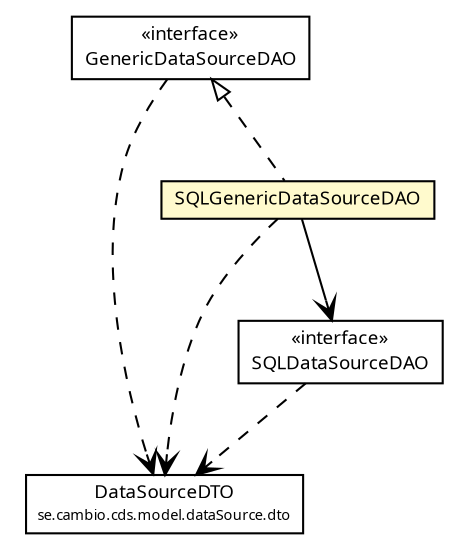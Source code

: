 #!/usr/local/bin/dot
#
# Class diagram 
# Generated by UMLGraph version R5_6 (http://www.umlgraph.org/)
#

digraph G {
	edge [fontname="Trebuchet MS",fontsize=10,labelfontname="Trebuchet MS",labelfontsize=10];
	node [fontname="Trebuchet MS",fontsize=10,shape=plaintext];
	nodesep=0.25;
	ranksep=0.5;
	// se.cambio.cds.model.dataSource.dto.DataSourceDTO
	c305370 [label=<<table title="se.cambio.cds.model.dataSource.dto.DataSourceDTO" border="0" cellborder="1" cellspacing="0" cellpadding="2" port="p" href="../dto/DataSourceDTO.html">
		<tr><td><table border="0" cellspacing="0" cellpadding="1">
<tr><td align="center" balign="center"><font face="Trebuchet MS"> DataSourceDTO </font></td></tr>
<tr><td align="center" balign="center"><font face="Trebuchet MS" point-size="7.0"> se.cambio.cds.model.dataSource.dto </font></td></tr>
		</table></td></tr>
		</table>>, URL="../dto/DataSourceDTO.html", fontname="Trebuchet MS", fontcolor="black", fontsize=9.0];
	// se.cambio.cds.model.dataSource.dao.SQLGenericDataSourceDAO
	c305429 [label=<<table title="se.cambio.cds.model.dataSource.dao.SQLGenericDataSourceDAO" border="0" cellborder="1" cellspacing="0" cellpadding="2" port="p" bgcolor="lemonChiffon" href="./SQLGenericDataSourceDAO.html">
		<tr><td><table border="0" cellspacing="0" cellpadding="1">
<tr><td align="center" balign="center"><font face="Trebuchet MS"> SQLGenericDataSourceDAO </font></td></tr>
		</table></td></tr>
		</table>>, URL="./SQLGenericDataSourceDAO.html", fontname="Trebuchet MS", fontcolor="black", fontsize=9.0];
	// se.cambio.cds.model.dataSource.dao.SQLDataSourceDAO
	c305431 [label=<<table title="se.cambio.cds.model.dataSource.dao.SQLDataSourceDAO" border="0" cellborder="1" cellspacing="0" cellpadding="2" port="p" href="./SQLDataSourceDAO.html">
		<tr><td><table border="0" cellspacing="0" cellpadding="1">
<tr><td align="center" balign="center"> &#171;interface&#187; </td></tr>
<tr><td align="center" balign="center"><font face="Trebuchet MS"> SQLDataSourceDAO </font></td></tr>
		</table></td></tr>
		</table>>, URL="./SQLDataSourceDAO.html", fontname="Trebuchet MS", fontcolor="black", fontsize=9.0];
	// se.cambio.cds.model.dataSource.dao.GenericDataSourceDAO
	c305433 [label=<<table title="se.cambio.cds.model.dataSource.dao.GenericDataSourceDAO" border="0" cellborder="1" cellspacing="0" cellpadding="2" port="p" href="./GenericDataSourceDAO.html">
		<tr><td><table border="0" cellspacing="0" cellpadding="1">
<tr><td align="center" balign="center"> &#171;interface&#187; </td></tr>
<tr><td align="center" balign="center"><font face="Trebuchet MS"> GenericDataSourceDAO </font></td></tr>
		</table></td></tr>
		</table>>, URL="./GenericDataSourceDAO.html", fontname="Trebuchet MS", fontcolor="black", fontsize=9.0];
	//se.cambio.cds.model.dataSource.dao.SQLGenericDataSourceDAO implements se.cambio.cds.model.dataSource.dao.GenericDataSourceDAO
	c305433:p -> c305429:p [dir=back,arrowtail=empty,style=dashed];
	// se.cambio.cds.model.dataSource.dao.SQLGenericDataSourceDAO NAVASSOC se.cambio.cds.model.dataSource.dao.SQLDataSourceDAO
	c305429:p -> c305431:p [taillabel="", label="", headlabel="", fontname="Trebuchet MS", fontcolor="black", fontsize=10.0, color="black", arrowhead=open];
	// se.cambio.cds.model.dataSource.dao.SQLGenericDataSourceDAO DEPEND se.cambio.cds.model.dataSource.dto.DataSourceDTO
	c305429:p -> c305370:p [taillabel="", label="", headlabel="", fontname="Trebuchet MS", fontcolor="black", fontsize=10.0, color="black", arrowhead=open, style=dashed];
	// se.cambio.cds.model.dataSource.dao.SQLDataSourceDAO DEPEND se.cambio.cds.model.dataSource.dto.DataSourceDTO
	c305431:p -> c305370:p [taillabel="", label="", headlabel="", fontname="Trebuchet MS", fontcolor="black", fontsize=10.0, color="black", arrowhead=open, style=dashed];
	// se.cambio.cds.model.dataSource.dao.GenericDataSourceDAO DEPEND se.cambio.cds.model.dataSource.dto.DataSourceDTO
	c305433:p -> c305370:p [taillabel="", label="", headlabel="", fontname="Trebuchet MS", fontcolor="black", fontsize=10.0, color="black", arrowhead=open, style=dashed];
}

